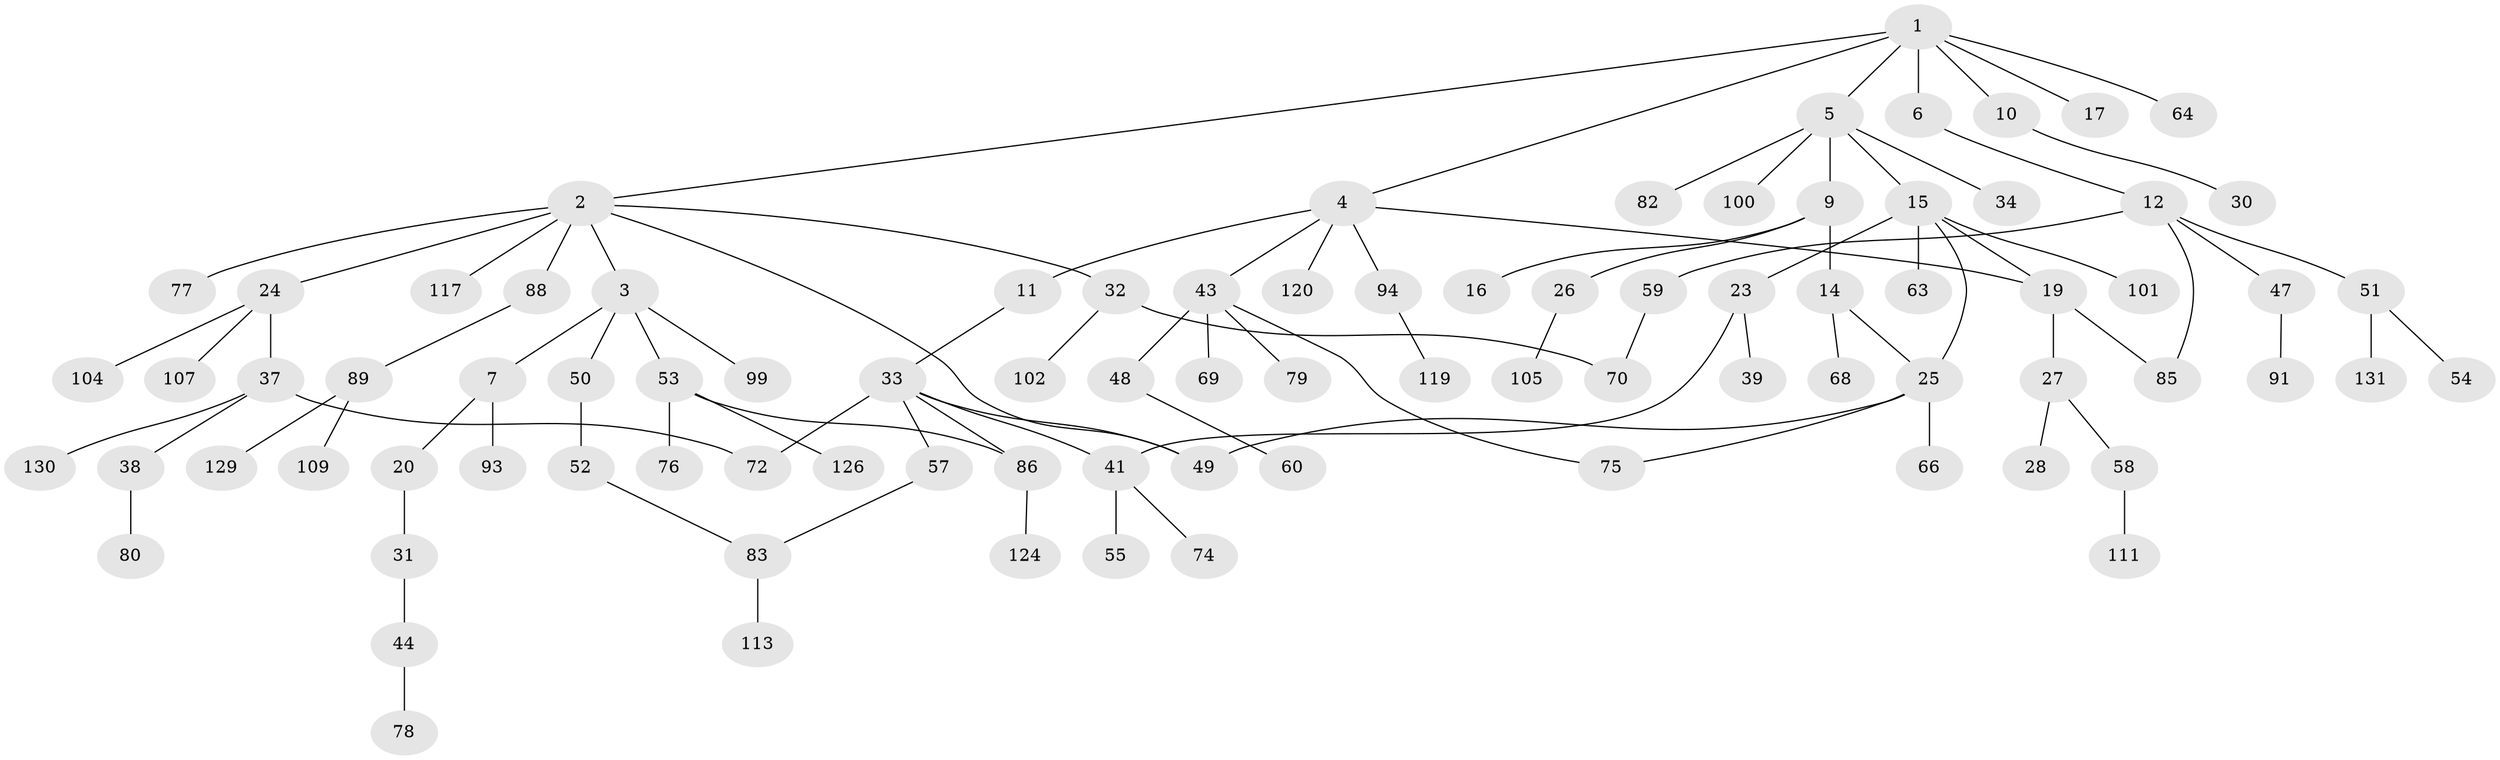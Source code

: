 // Generated by graph-tools (version 1.1) at 2025/23/03/03/25 07:23:31]
// undirected, 88 vertices, 98 edges
graph export_dot {
graph [start="1"]
  node [color=gray90,style=filled];
  1 [super="+56"];
  2 [super="+18"];
  3;
  4 [super="+65"];
  5 [super="+46"];
  6 [super="+40"];
  7 [super="+8"];
  9 [super="+84"];
  10 [super="+22"];
  11 [super="+81"];
  12 [super="+13"];
  14 [super="+112"];
  15 [super="+21"];
  16;
  17;
  19 [super="+98"];
  20 [super="+103"];
  23;
  24 [super="+29"];
  25 [super="+35"];
  26;
  27 [super="+73"];
  28 [super="+92"];
  30;
  31 [super="+114"];
  32 [super="+45"];
  33 [super="+36"];
  34;
  37 [super="+97"];
  38;
  39;
  41 [super="+42"];
  43 [super="+67"];
  44 [super="+96"];
  47 [super="+95"];
  48;
  49 [super="+121"];
  50 [super="+116"];
  51;
  52;
  53 [super="+62"];
  54;
  55 [super="+61"];
  57;
  58;
  59 [super="+128"];
  60 [super="+123"];
  63 [super="+71"];
  64;
  66;
  68 [super="+127"];
  69 [super="+118"];
  70 [super="+108"];
  72 [super="+132"];
  74;
  75 [super="+90"];
  76;
  77;
  78;
  79;
  80;
  82;
  83 [super="+87"];
  85;
  86 [super="+115"];
  88;
  89 [super="+106"];
  91;
  93;
  94;
  99 [super="+125"];
  100;
  101;
  102 [super="+110"];
  104;
  105;
  107;
  109;
  111;
  113;
  117;
  119;
  120 [super="+122"];
  124;
  126;
  129;
  130;
  131;
  1 -- 2;
  1 -- 4;
  1 -- 5;
  1 -- 6;
  1 -- 10;
  1 -- 17;
  1 -- 64;
  2 -- 3;
  2 -- 77;
  2 -- 88;
  2 -- 117;
  2 -- 24;
  2 -- 49;
  2 -- 32;
  3 -- 7;
  3 -- 50;
  3 -- 53;
  3 -- 99;
  4 -- 11;
  4 -- 19;
  4 -- 43;
  4 -- 94;
  4 -- 120;
  5 -- 9;
  5 -- 15;
  5 -- 34;
  5 -- 82;
  5 -- 100;
  6 -- 12;
  7 -- 20;
  7 -- 93;
  9 -- 14;
  9 -- 16;
  9 -- 26;
  10 -- 30;
  11 -- 33;
  12 -- 51;
  12 -- 85;
  12 -- 59;
  12 -- 47;
  14 -- 68;
  14 -- 25;
  15 -- 25;
  15 -- 63;
  15 -- 19;
  15 -- 23;
  15 -- 101;
  19 -- 27;
  19 -- 85;
  20 -- 31;
  23 -- 39;
  23 -- 41;
  24 -- 37;
  24 -- 104;
  24 -- 107;
  25 -- 66;
  25 -- 75;
  25 -- 49;
  26 -- 105;
  27 -- 28;
  27 -- 58;
  31 -- 44;
  32 -- 70;
  32 -- 102;
  33 -- 72;
  33 -- 57;
  33 -- 86;
  33 -- 41;
  33 -- 49;
  37 -- 38;
  37 -- 130;
  37 -- 72;
  38 -- 80;
  41 -- 74;
  41 -- 55;
  43 -- 48;
  43 -- 69;
  43 -- 75;
  43 -- 79;
  44 -- 78;
  47 -- 91;
  48 -- 60;
  50 -- 52;
  51 -- 54;
  51 -- 131;
  52 -- 83;
  53 -- 76;
  53 -- 126;
  53 -- 86;
  57 -- 83;
  58 -- 111;
  59 -- 70;
  83 -- 113;
  86 -- 124;
  88 -- 89;
  89 -- 129;
  89 -- 109;
  94 -- 119;
}
